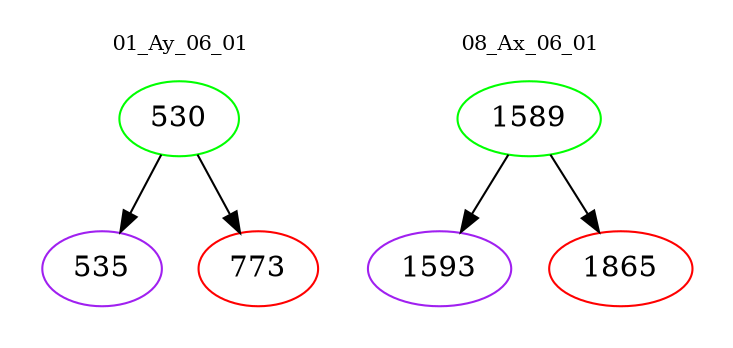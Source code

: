 digraph{
subgraph cluster_0 {
color = white
label = "01_Ay_06_01";
fontsize=10;
T0_530 [label="530", color="green"]
T0_530 -> T0_535 [color="black"]
T0_535 [label="535", color="purple"]
T0_530 -> T0_773 [color="black"]
T0_773 [label="773", color="red"]
}
subgraph cluster_1 {
color = white
label = "08_Ax_06_01";
fontsize=10;
T1_1589 [label="1589", color="green"]
T1_1589 -> T1_1593 [color="black"]
T1_1593 [label="1593", color="purple"]
T1_1589 -> T1_1865 [color="black"]
T1_1865 [label="1865", color="red"]
}
}
